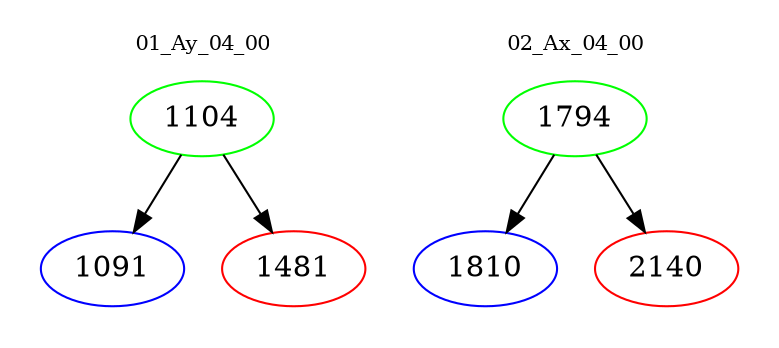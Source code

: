 digraph{
subgraph cluster_0 {
color = white
label = "01_Ay_04_00";
fontsize=10;
T0_1104 [label="1104", color="green"]
T0_1104 -> T0_1091 [color="black"]
T0_1091 [label="1091", color="blue"]
T0_1104 -> T0_1481 [color="black"]
T0_1481 [label="1481", color="red"]
}
subgraph cluster_1 {
color = white
label = "02_Ax_04_00";
fontsize=10;
T1_1794 [label="1794", color="green"]
T1_1794 -> T1_1810 [color="black"]
T1_1810 [label="1810", color="blue"]
T1_1794 -> T1_2140 [color="black"]
T1_2140 [label="2140", color="red"]
}
}
